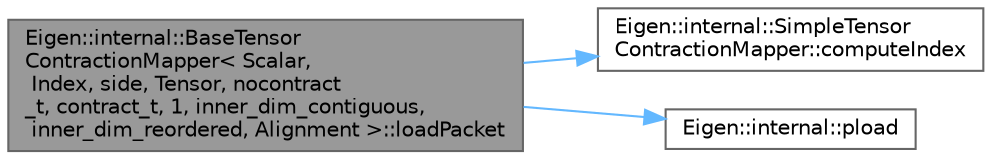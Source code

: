 digraph "Eigen::internal::BaseTensorContractionMapper&lt; Scalar, Index, side, Tensor, nocontract_t, contract_t, 1, inner_dim_contiguous, inner_dim_reordered, Alignment &gt;::loadPacket"
{
 // LATEX_PDF_SIZE
  bgcolor="transparent";
  edge [fontname=Helvetica,fontsize=10,labelfontname=Helvetica,labelfontsize=10];
  node [fontname=Helvetica,fontsize=10,shape=box,height=0.2,width=0.4];
  rankdir="LR";
  Node1 [id="Node000001",label="Eigen::internal::BaseTensor\lContractionMapper\< Scalar,\l Index, side, Tensor, nocontract\l_t, contract_t, 1, inner_dim_contiguous,\l inner_dim_reordered, Alignment \>::loadPacket",height=0.2,width=0.4,color="gray40", fillcolor="grey60", style="filled", fontcolor="black",tooltip=" "];
  Node1 -> Node2 [id="edge1_Node000001_Node000002",color="steelblue1",style="solid",tooltip=" "];
  Node2 [id="Node000002",label="Eigen::internal::SimpleTensor\lContractionMapper::computeIndex",height=0.2,width=0.4,color="grey40", fillcolor="white", style="filled",URL="$class_eigen_1_1internal_1_1_simple_tensor_contraction_mapper.html#af3a0013da744a8499302cb694b7407c4",tooltip=" "];
  Node1 -> Node3 [id="edge2_Node000001_Node000003",color="steelblue1",style="solid",tooltip=" "];
  Node3 [id="Node000003",label="Eigen::internal::pload",height=0.2,width=0.4,color="grey40", fillcolor="white", style="filled",URL="$namespace_eigen_1_1internal.html#ae25c18feab0271a245176a7a3f2dcd3d",tooltip=" "];
}
